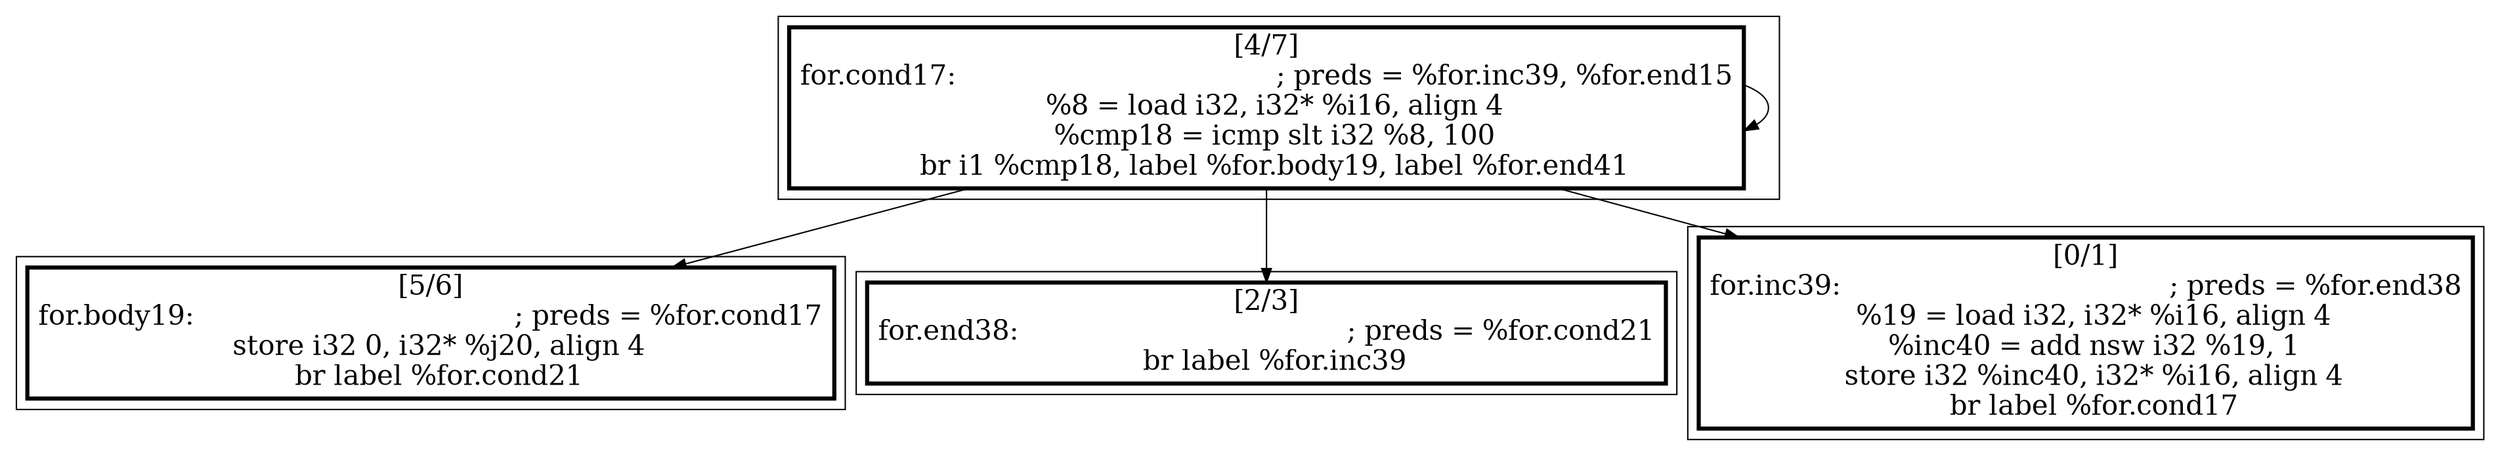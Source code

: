 
digraph G {



node143->node144 [ ]
node143->node142 [ ]
node143->node141 [ ]
node143->node143 [ ]


subgraph cluster3 {


node144 [penwidth=3.0,fontsize=20,shape=rectangle,label="[5/6]
for.body19:                                       ; preds = %for.cond17
  store i32 0, i32* %j20, align 4
  br label %for.cond21
" ]



}

subgraph cluster2 {


node143 [penwidth=3.0,fontsize=20,shape=rectangle,label="[4/7]
for.cond17:                                       ; preds = %for.inc39, %for.end15
  %8 = load i32, i32* %i16, align 4
  %cmp18 = icmp slt i32 %8, 100
  br i1 %cmp18, label %for.body19, label %for.end41
" ]



}

subgraph cluster0 {


node141 [penwidth=3.0,fontsize=20,shape=rectangle,label="[0/1]
for.inc39:                                        ; preds = %for.end38
  %19 = load i32, i32* %i16, align 4
  %inc40 = add nsw i32 %19, 1
  store i32 %inc40, i32* %i16, align 4
  br label %for.cond17
" ]



}

subgraph cluster1 {


node142 [penwidth=3.0,fontsize=20,shape=rectangle,label="[2/3]
for.end38:                                        ; preds = %for.cond21
  br label %for.inc39
" ]



}

}
